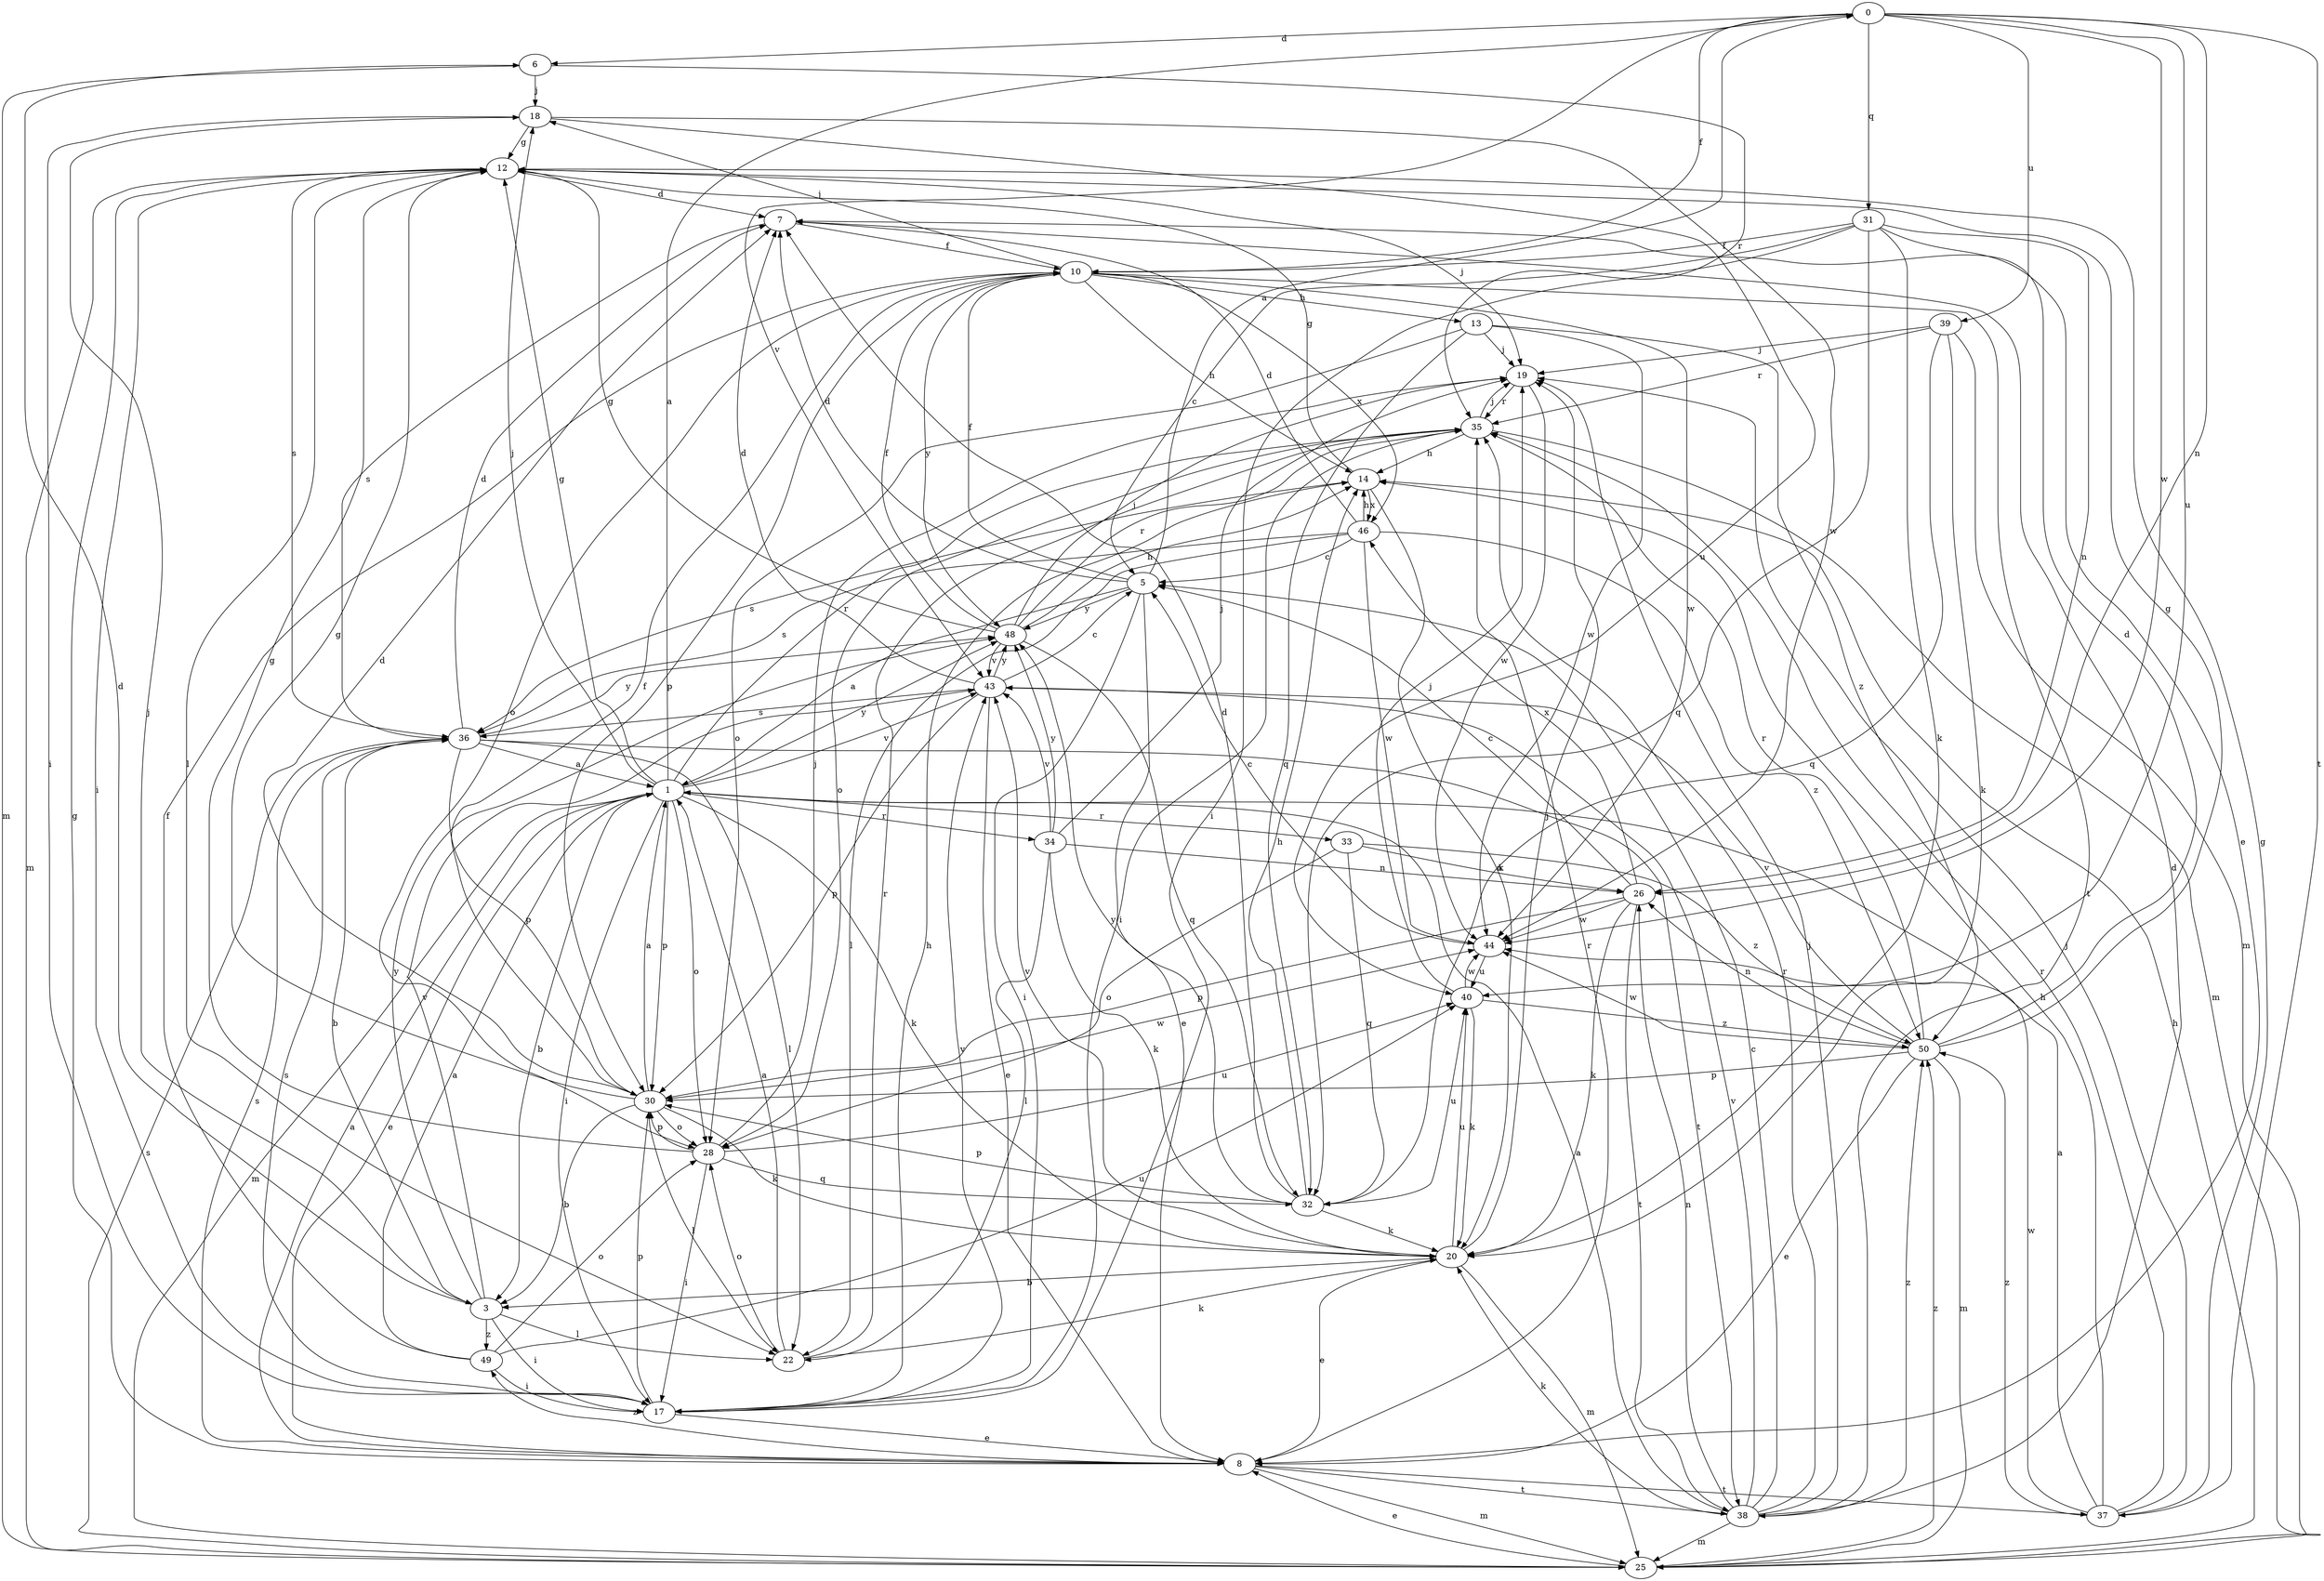 strict digraph  {
0;
1;
3;
5;
6;
7;
8;
10;
12;
13;
14;
17;
18;
19;
20;
22;
25;
26;
28;
30;
31;
32;
33;
34;
35;
36;
37;
38;
39;
40;
43;
44;
46;
48;
49;
50;
0 -> 6  [label=d];
0 -> 10  [label=f];
0 -> 26  [label=n];
0 -> 31  [label=q];
0 -> 37  [label=t];
0 -> 39  [label=u];
0 -> 40  [label=u];
0 -> 43  [label=v];
0 -> 44  [label=w];
1 -> 0  [label=a];
1 -> 3  [label=b];
1 -> 8  [label=e];
1 -> 12  [label=g];
1 -> 17  [label=i];
1 -> 18  [label=j];
1 -> 20  [label=k];
1 -> 25  [label=m];
1 -> 28  [label=o];
1 -> 30  [label=p];
1 -> 33  [label=r];
1 -> 34  [label=r];
1 -> 35  [label=r];
1 -> 43  [label=v];
1 -> 48  [label=y];
3 -> 6  [label=d];
3 -> 17  [label=i];
3 -> 18  [label=j];
3 -> 22  [label=l];
3 -> 43  [label=v];
3 -> 48  [label=y];
3 -> 49  [label=z];
5 -> 0  [label=a];
5 -> 1  [label=a];
5 -> 7  [label=d];
5 -> 8  [label=e];
5 -> 10  [label=f];
5 -> 17  [label=i];
5 -> 48  [label=y];
6 -> 18  [label=j];
6 -> 25  [label=m];
6 -> 35  [label=r];
7 -> 10  [label=f];
7 -> 36  [label=s];
8 -> 1  [label=a];
8 -> 12  [label=g];
8 -> 25  [label=m];
8 -> 35  [label=r];
8 -> 36  [label=s];
8 -> 37  [label=t];
8 -> 38  [label=t];
8 -> 49  [label=z];
10 -> 13  [label=h];
10 -> 14  [label=h];
10 -> 18  [label=j];
10 -> 28  [label=o];
10 -> 30  [label=p];
10 -> 38  [label=t];
10 -> 44  [label=w];
10 -> 46  [label=x];
10 -> 48  [label=y];
12 -> 7  [label=d];
12 -> 17  [label=i];
12 -> 19  [label=j];
12 -> 22  [label=l];
12 -> 25  [label=m];
12 -> 36  [label=s];
13 -> 19  [label=j];
13 -> 28  [label=o];
13 -> 32  [label=q];
13 -> 44  [label=w];
13 -> 50  [label=z];
14 -> 12  [label=g];
14 -> 20  [label=k];
14 -> 36  [label=s];
14 -> 46  [label=x];
17 -> 8  [label=e];
17 -> 14  [label=h];
17 -> 30  [label=p];
17 -> 36  [label=s];
17 -> 43  [label=v];
18 -> 12  [label=g];
18 -> 17  [label=i];
18 -> 40  [label=u];
18 -> 44  [label=w];
19 -> 35  [label=r];
19 -> 44  [label=w];
20 -> 3  [label=b];
20 -> 8  [label=e];
20 -> 19  [label=j];
20 -> 25  [label=m];
20 -> 40  [label=u];
20 -> 43  [label=v];
22 -> 1  [label=a];
22 -> 20  [label=k];
22 -> 28  [label=o];
22 -> 35  [label=r];
25 -> 8  [label=e];
25 -> 14  [label=h];
25 -> 36  [label=s];
25 -> 50  [label=z];
26 -> 5  [label=c];
26 -> 20  [label=k];
26 -> 30  [label=p];
26 -> 38  [label=t];
26 -> 44  [label=w];
26 -> 46  [label=x];
28 -> 12  [label=g];
28 -> 17  [label=i];
28 -> 19  [label=j];
28 -> 30  [label=p];
28 -> 32  [label=q];
28 -> 40  [label=u];
30 -> 1  [label=a];
30 -> 3  [label=b];
30 -> 7  [label=d];
30 -> 10  [label=f];
30 -> 12  [label=g];
30 -> 20  [label=k];
30 -> 22  [label=l];
30 -> 28  [label=o];
30 -> 44  [label=w];
31 -> 5  [label=c];
31 -> 8  [label=e];
31 -> 10  [label=f];
31 -> 17  [label=i];
31 -> 20  [label=k];
31 -> 26  [label=n];
31 -> 32  [label=q];
32 -> 7  [label=d];
32 -> 14  [label=h];
32 -> 20  [label=k];
32 -> 30  [label=p];
32 -> 40  [label=u];
32 -> 48  [label=y];
33 -> 26  [label=n];
33 -> 28  [label=o];
33 -> 32  [label=q];
33 -> 50  [label=z];
34 -> 19  [label=j];
34 -> 20  [label=k];
34 -> 22  [label=l];
34 -> 26  [label=n];
34 -> 43  [label=v];
34 -> 48  [label=y];
35 -> 14  [label=h];
35 -> 17  [label=i];
35 -> 19  [label=j];
35 -> 25  [label=m];
35 -> 28  [label=o];
36 -> 1  [label=a];
36 -> 3  [label=b];
36 -> 7  [label=d];
36 -> 22  [label=l];
36 -> 30  [label=p];
36 -> 38  [label=t];
36 -> 48  [label=y];
37 -> 1  [label=a];
37 -> 12  [label=g];
37 -> 14  [label=h];
37 -> 19  [label=j];
37 -> 35  [label=r];
37 -> 44  [label=w];
37 -> 50  [label=z];
38 -> 1  [label=a];
38 -> 5  [label=c];
38 -> 7  [label=d];
38 -> 19  [label=j];
38 -> 20  [label=k];
38 -> 25  [label=m];
38 -> 26  [label=n];
38 -> 35  [label=r];
38 -> 43  [label=v];
38 -> 50  [label=z];
39 -> 19  [label=j];
39 -> 20  [label=k];
39 -> 25  [label=m];
39 -> 32  [label=q];
39 -> 35  [label=r];
40 -> 19  [label=j];
40 -> 20  [label=k];
40 -> 44  [label=w];
40 -> 50  [label=z];
43 -> 5  [label=c];
43 -> 7  [label=d];
43 -> 8  [label=e];
43 -> 30  [label=p];
43 -> 36  [label=s];
43 -> 48  [label=y];
44 -> 5  [label=c];
44 -> 40  [label=u];
46 -> 5  [label=c];
46 -> 7  [label=d];
46 -> 14  [label=h];
46 -> 22  [label=l];
46 -> 36  [label=s];
46 -> 44  [label=w];
46 -> 50  [label=z];
48 -> 10  [label=f];
48 -> 12  [label=g];
48 -> 14  [label=h];
48 -> 19  [label=j];
48 -> 32  [label=q];
48 -> 35  [label=r];
48 -> 43  [label=v];
49 -> 1  [label=a];
49 -> 10  [label=f];
49 -> 17  [label=i];
49 -> 28  [label=o];
49 -> 40  [label=u];
50 -> 7  [label=d];
50 -> 8  [label=e];
50 -> 12  [label=g];
50 -> 25  [label=m];
50 -> 26  [label=n];
50 -> 30  [label=p];
50 -> 35  [label=r];
50 -> 43  [label=v];
50 -> 44  [label=w];
}
